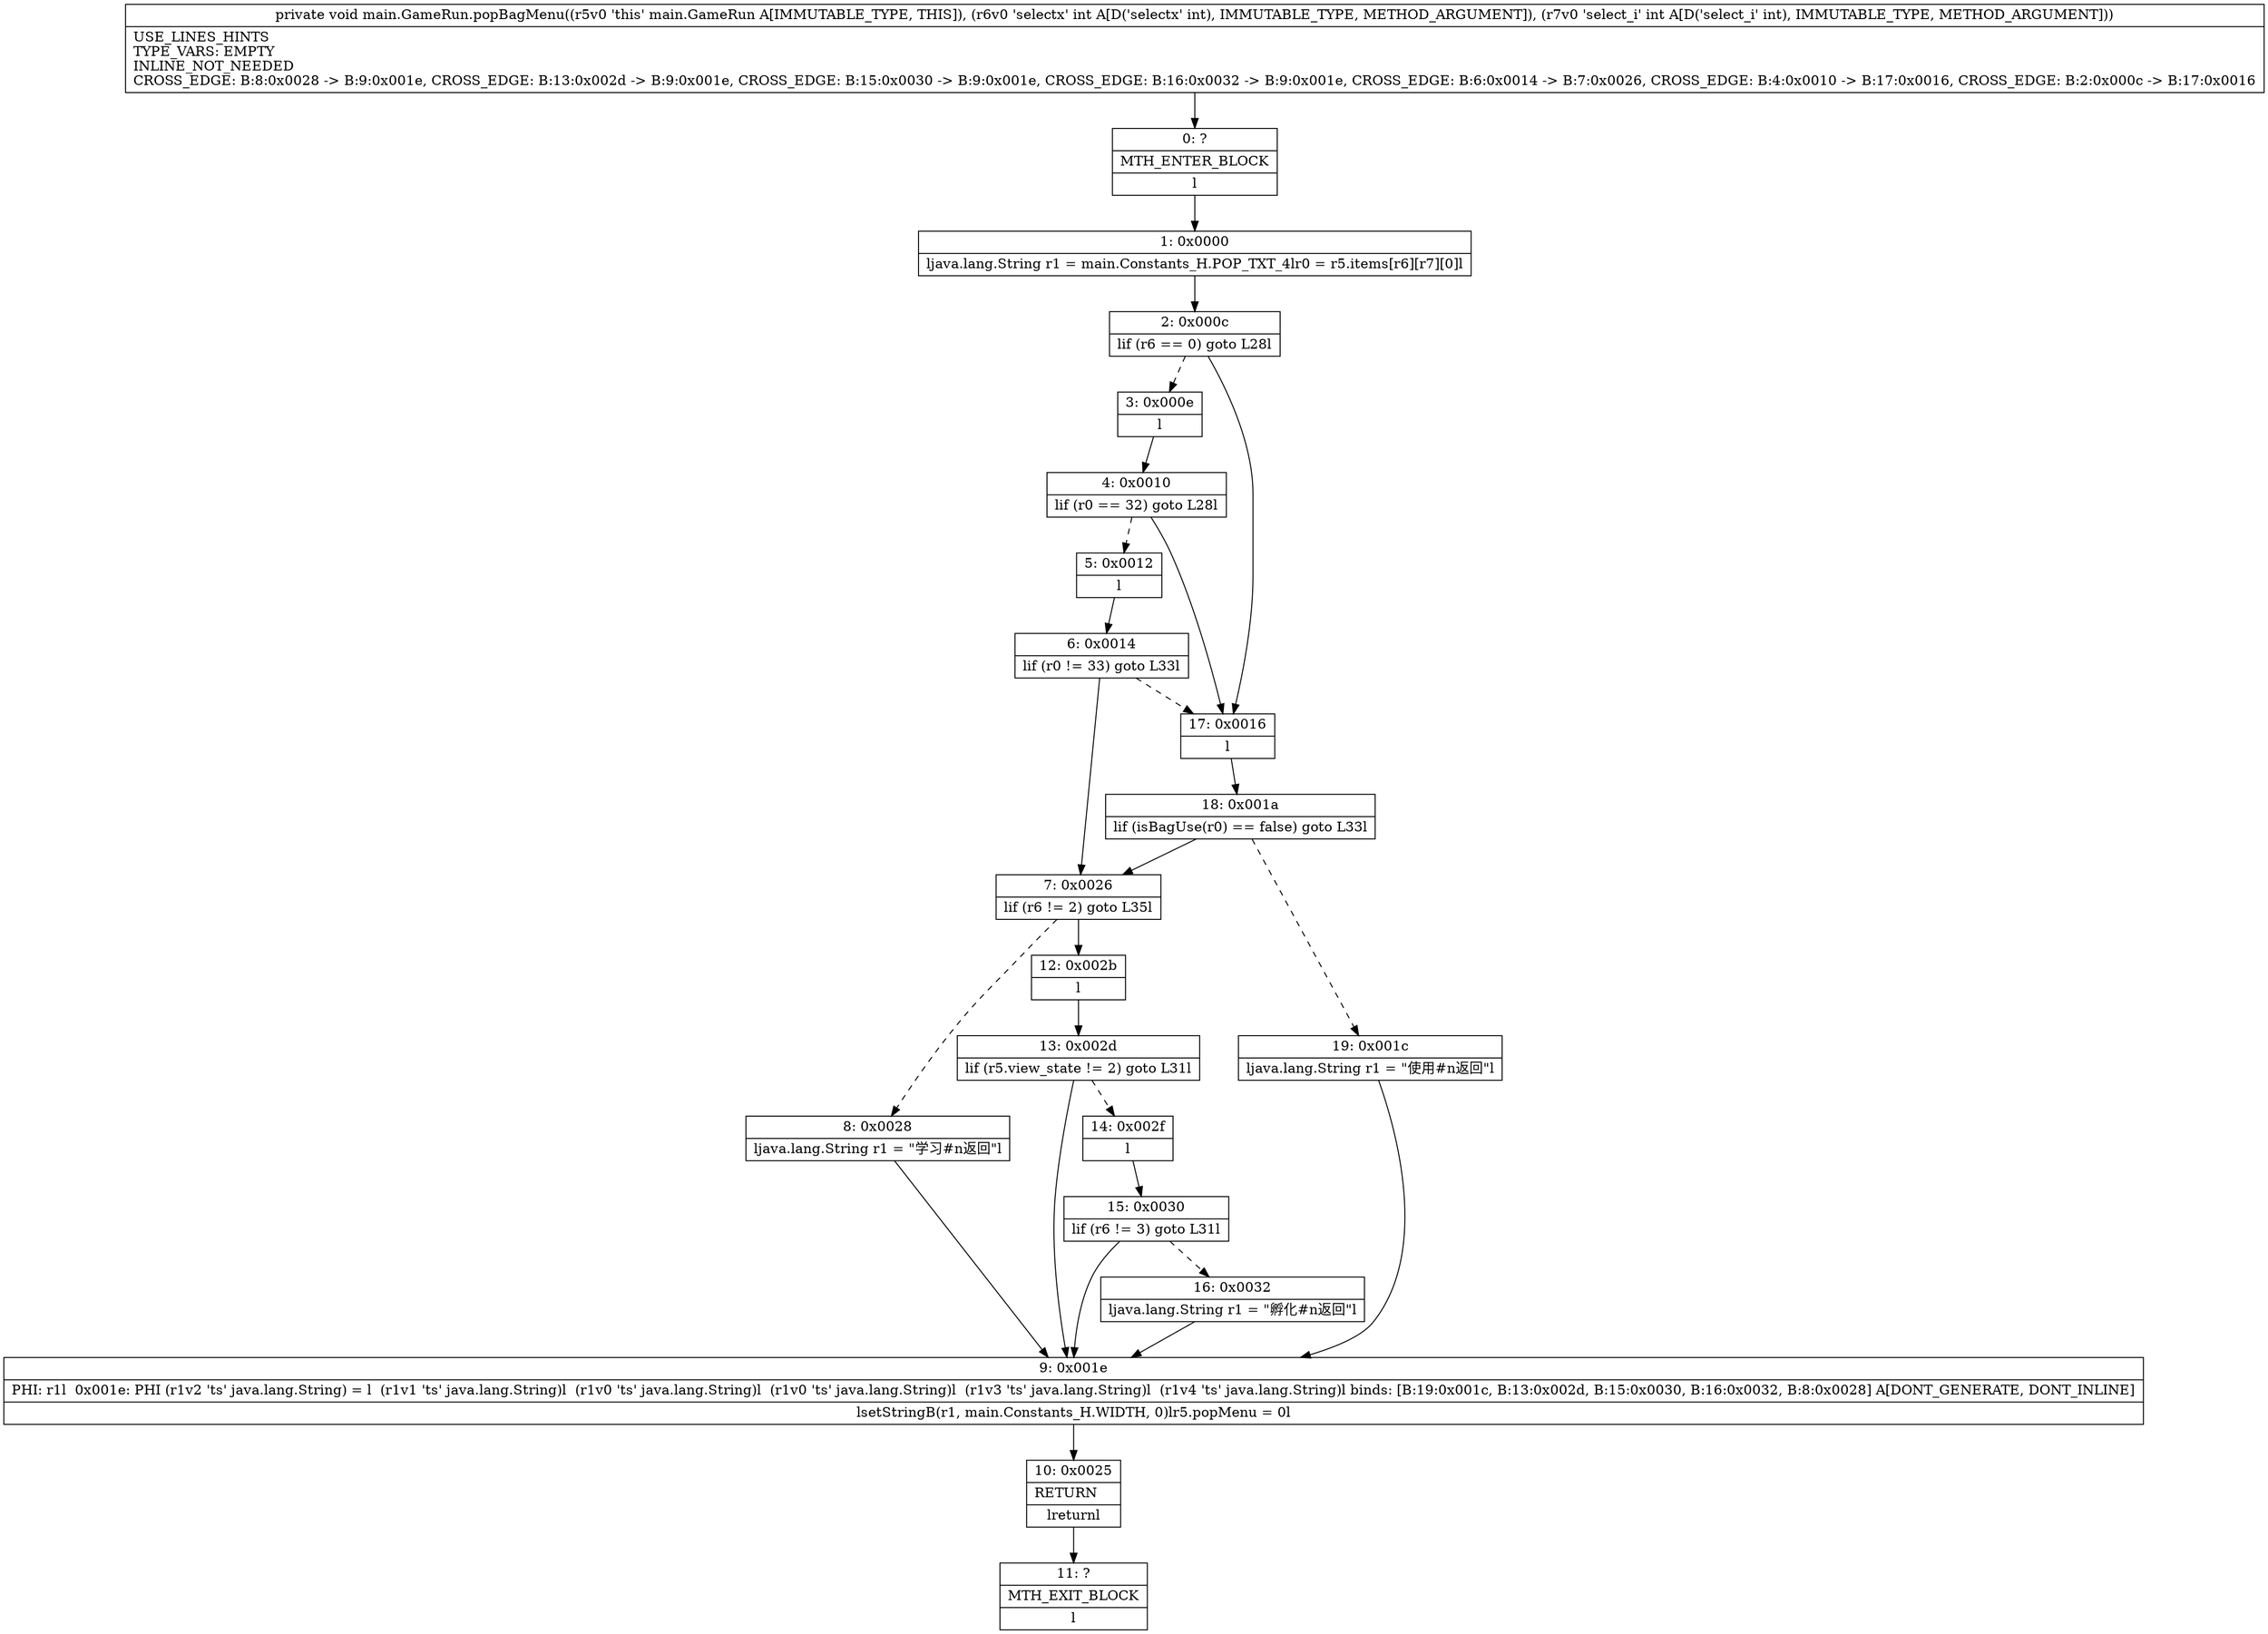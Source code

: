 digraph "CFG formain.GameRun.popBagMenu(II)V" {
Node_0 [shape=record,label="{0\:\ ?|MTH_ENTER_BLOCK\l|l}"];
Node_1 [shape=record,label="{1\:\ 0x0000|ljava.lang.String r1 = main.Constants_H.POP_TXT_4lr0 = r5.items[r6][r7][0]l}"];
Node_2 [shape=record,label="{2\:\ 0x000c|lif (r6 == 0) goto L28l}"];
Node_3 [shape=record,label="{3\:\ 0x000e|l}"];
Node_4 [shape=record,label="{4\:\ 0x0010|lif (r0 == 32) goto L28l}"];
Node_5 [shape=record,label="{5\:\ 0x0012|l}"];
Node_6 [shape=record,label="{6\:\ 0x0014|lif (r0 != 33) goto L33l}"];
Node_7 [shape=record,label="{7\:\ 0x0026|lif (r6 != 2) goto L35l}"];
Node_8 [shape=record,label="{8\:\ 0x0028|ljava.lang.String r1 = \"学习#n返回\"l}"];
Node_9 [shape=record,label="{9\:\ 0x001e|PHI: r1l  0x001e: PHI (r1v2 'ts' java.lang.String) = l  (r1v1 'ts' java.lang.String)l  (r1v0 'ts' java.lang.String)l  (r1v0 'ts' java.lang.String)l  (r1v3 'ts' java.lang.String)l  (r1v4 'ts' java.lang.String)l binds: [B:19:0x001c, B:13:0x002d, B:15:0x0030, B:16:0x0032, B:8:0x0028] A[DONT_GENERATE, DONT_INLINE]\l|lsetStringB(r1, main.Constants_H.WIDTH, 0)lr5.popMenu = 0l}"];
Node_10 [shape=record,label="{10\:\ 0x0025|RETURN\l|lreturnl}"];
Node_11 [shape=record,label="{11\:\ ?|MTH_EXIT_BLOCK\l|l}"];
Node_12 [shape=record,label="{12\:\ 0x002b|l}"];
Node_13 [shape=record,label="{13\:\ 0x002d|lif (r5.view_state != 2) goto L31l}"];
Node_14 [shape=record,label="{14\:\ 0x002f|l}"];
Node_15 [shape=record,label="{15\:\ 0x0030|lif (r6 != 3) goto L31l}"];
Node_16 [shape=record,label="{16\:\ 0x0032|ljava.lang.String r1 = \"孵化#n返回\"l}"];
Node_17 [shape=record,label="{17\:\ 0x0016|l}"];
Node_18 [shape=record,label="{18\:\ 0x001a|lif (isBagUse(r0) == false) goto L33l}"];
Node_19 [shape=record,label="{19\:\ 0x001c|ljava.lang.String r1 = \"使用#n返回\"l}"];
MethodNode[shape=record,label="{private void main.GameRun.popBagMenu((r5v0 'this' main.GameRun A[IMMUTABLE_TYPE, THIS]), (r6v0 'selectx' int A[D('selectx' int), IMMUTABLE_TYPE, METHOD_ARGUMENT]), (r7v0 'select_i' int A[D('select_i' int), IMMUTABLE_TYPE, METHOD_ARGUMENT]))  | USE_LINES_HINTS\lTYPE_VARS: EMPTY\lINLINE_NOT_NEEDED\lCROSS_EDGE: B:8:0x0028 \-\> B:9:0x001e, CROSS_EDGE: B:13:0x002d \-\> B:9:0x001e, CROSS_EDGE: B:15:0x0030 \-\> B:9:0x001e, CROSS_EDGE: B:16:0x0032 \-\> B:9:0x001e, CROSS_EDGE: B:6:0x0014 \-\> B:7:0x0026, CROSS_EDGE: B:4:0x0010 \-\> B:17:0x0016, CROSS_EDGE: B:2:0x000c \-\> B:17:0x0016\l}"];
MethodNode -> Node_0;
Node_0 -> Node_1;
Node_1 -> Node_2;
Node_2 -> Node_3[style=dashed];
Node_2 -> Node_17;
Node_3 -> Node_4;
Node_4 -> Node_5[style=dashed];
Node_4 -> Node_17;
Node_5 -> Node_6;
Node_6 -> Node_17[style=dashed];
Node_6 -> Node_7;
Node_7 -> Node_8[style=dashed];
Node_7 -> Node_12;
Node_8 -> Node_9;
Node_9 -> Node_10;
Node_10 -> Node_11;
Node_12 -> Node_13;
Node_13 -> Node_9;
Node_13 -> Node_14[style=dashed];
Node_14 -> Node_15;
Node_15 -> Node_9;
Node_15 -> Node_16[style=dashed];
Node_16 -> Node_9;
Node_17 -> Node_18;
Node_18 -> Node_19[style=dashed];
Node_18 -> Node_7;
Node_19 -> Node_9;
}

